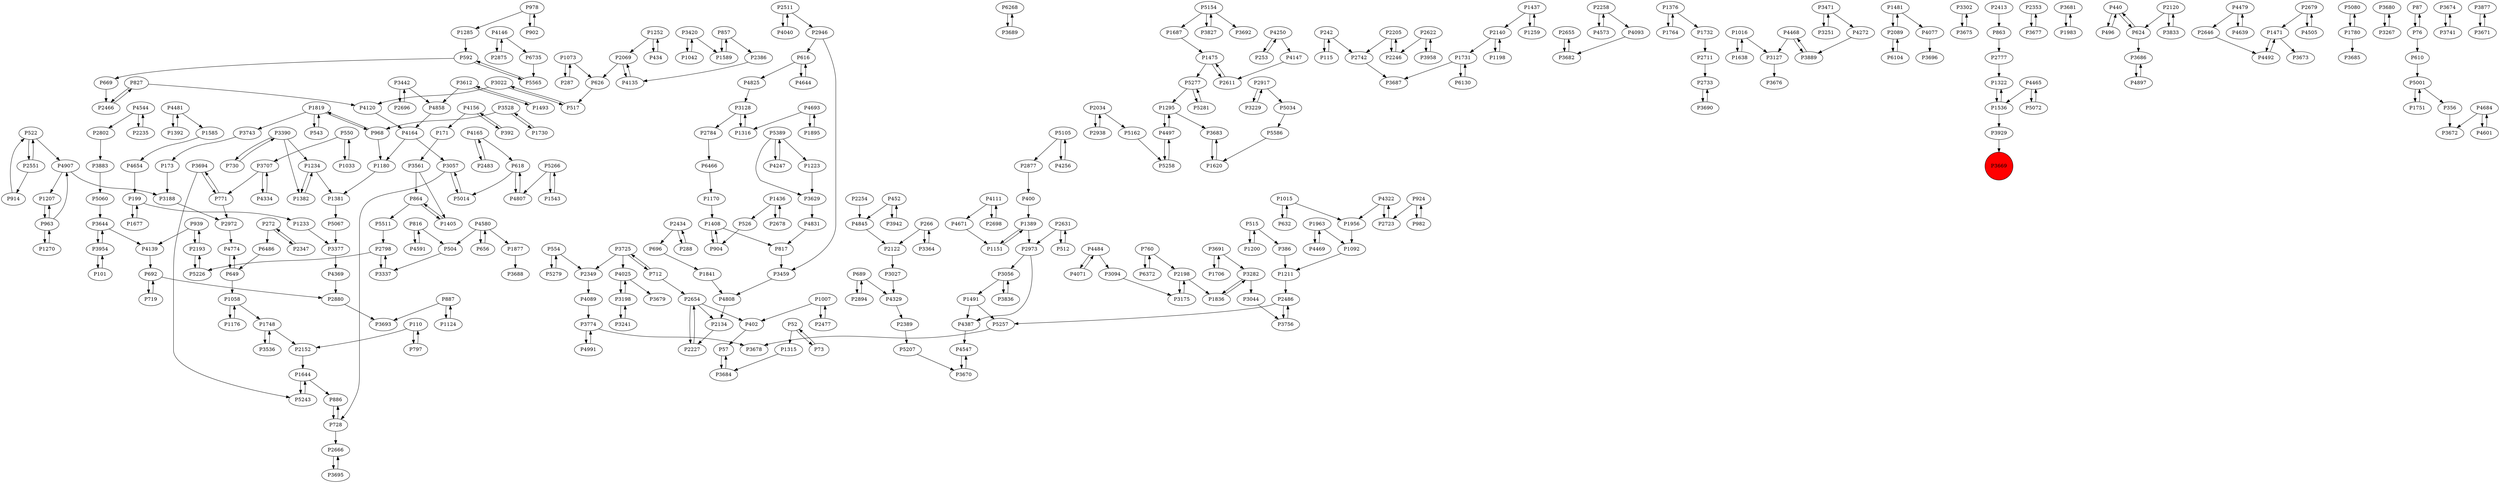 digraph {
	P1748 -> P2152
	P1211 -> P2486
	P6268 -> P3689
	P5207 -> P3670
	P1315 -> P3684
	P4387 -> P4547
	P816 -> P4591
	P760 -> P2198
	P1687 -> P1475
	P2802 -> P3883
	P2696 -> P3442
	P1392 -> P4481
	P1007 -> P2477
	P1491 -> P4387
	P1731 -> P3687
	P4654 -> P199
	P3282 -> P3044
	P504 -> P3337
	P3707 -> P771
	P554 -> P5279
	P1223 -> P3629
	P939 -> P2193
	P242 -> P2742
	P816 -> P504
	P1007 -> P402
	P3442 -> P2696
	P5034 -> P5586
	P2655 -> P3682
	P3691 -> P3282
	P616 -> P4644
	P1376 -> P1764
	P3282 -> P1836
	P618 -> P5014
	P1491 -> P5257
	P1016 -> P3127
	P1252 -> P434
	P242 -> P115
	P515 -> P386
	P3188 -> P2972
	P2654 -> P2134
	P2152 -> P1644
	P3954 -> P101
	P1638 -> P1016
	P592 -> P5565
	P1481 -> P2089
	P6372 -> P760
	P1234 -> P1381
	P3670 -> P4547
	P3198 -> P4025
	P4825 -> P3128
	P2134 -> P2227
	P52 -> P1315
	P4077 -> P3696
	P5154 -> P1687
	P4544 -> P2802
	P2254 -> P4845
	P2477 -> P1007
	P3302 -> P3675
	P1322 -> P1536
	P253 -> P4250
	P3883 -> P5060
	P1092 -> P1211
	P2353 -> P3677
	P2894 -> P689
	P1731 -> P6130
	P1389 -> P1151
	P2227 -> P2654
	P3056 -> P1491
	P1475 -> P5277
	P3681 -> P1983
	P1200 -> P515
	P626 -> P517
	P4991 -> P3774
	P199 -> P1677
	P1234 -> P1382
	P199 -> P1233
	P1877 -> P3688
	P712 -> P2654
	P2666 -> P3695
	P827 -> P2466
	P440 -> P496
	P3022 -> P4120
	P689 -> P4329
	P1963 -> P4469
	P3022 -> P517
	P1437 -> P2140
	P4573 -> P2258
	P2089 -> P1481
	P1471 -> P3673
	P827 -> P4120
	P696 -> P1841
	P5060 -> P3644
	P3725 -> P2349
	P5266 -> P1543
	P5080 -> P1780
	P1493 -> P3612
	P728 -> P2666
	P982 -> P924
	P618 -> P4807
	P4845 -> P2122
	P3774 -> P4991
	P1706 -> P3691
	P3677 -> P2353
	P2120 -> P624
	P4256 -> P5105
	P2198 -> P1836
	P5243 -> P1644
	P1295 -> P4497
	P3691 -> P1706
	P4120 -> P4164
	P3644 -> P3954
	P2631 -> P2973
	P1198 -> P2140
	P1073 -> P287
	P5162 -> P5258
	P1956 -> P1092
	P5258 -> P4497
	P3958 -> P2622
	P3942 -> P452
	P2511 -> P4040
	P863 -> P2777
	P1780 -> P3685
	P3682 -> P2655
	P689 -> P2894
	P3094 -> P3175
	P857 -> P2386
	P728 -> P886
	P4465 -> P1536
	P3056 -> P3836
	P592 -> P669
	P1644 -> P5243
	P1058 -> P1748
	P914 -> P522
	P2946 -> P3459
	P4547 -> P3670
	P1764 -> P1376
	P2486 -> P5257
	P4468 -> P3127
	P4484 -> P4071
	P3337 -> P2798
	P1259 -> P1437
	P4693 -> P1316
	P272 -> P6486
	P4644 -> P616
	P101 -> P3954
	P4544 -> P2235
	P2917 -> P3229
	P4147 -> P2611
	P2631 -> P512
	P2973 -> P4387
	P52 -> P73
	P3127 -> P3676
	P857 -> P1589
	P1836 -> P3282
	P2798 -> P3337
	P3889 -> P4468
	P2880 -> P3693
	P1963 -> P1092
	P4139 -> P692
	P5072 -> P4465
	P4492 -> P1471
	P1316 -> P3128
	P550 -> P3707
	P3251 -> P3471
	P5511 -> P2798
	P4497 -> P1295
	P1381 -> P5067
	P3175 -> P2198
	P1481 -> P4077
	P2486 -> P3756
	P2205 -> P2246
	P2551 -> P522
	P5067 -> P3377
	P3420 -> P1042
	P1644 -> P886
	P6104 -> P2089
	P5586 -> P1620
	P3528 -> P1730
	P2122 -> P3027
	P649 -> P1058
	P2917 -> P5034
	P1436 -> P526
	P649 -> P4774
	P3680 -> P3267
	P4831 -> P817
	P4693 -> P1895
	P2733 -> P3690
	P3836 -> P3056
	P2069 -> P626
	P4093 -> P3682
	P4164 -> P3057
	P2946 -> P616
	P902 -> P978
	P1382 -> P1234
	P87 -> P76
	P924 -> P982
	P2622 -> P2246
	P6735 -> P5565
	P1405 -> P864
	P522 -> P4907
	P669 -> P2466
	P515 -> P1200
	P288 -> P2434
	P712 -> P3725
	P2140 -> P1198
	P2622 -> P3958
	P4591 -> P816
	P5281 -> P5277
	P554 -> P2349
	P1252 -> P2069
	P3536 -> P1748
	P440 -> P624
	P4601 -> P4684
	P2089 -> P6104
	P771 -> P2972
	P3044 -> P3756
	P5105 -> P2877
	P171 -> P3561
	P4089 -> P3774
	P730 -> P3390
	P4858 -> P4164
	P963 -> P4907
	P5105 -> P4256
	P797 -> P110
	P3612 -> P1493
	P57 -> P3684
	P2611 -> P1475
	P5389 -> P1223
	P1589 -> P857
	P3612 -> P4858
	P771 -> P3694
	P392 -> P4156
	P624 -> P440
	P2246 -> P2205
	P924 -> P2723
	P1819 -> P3743
	P2483 -> P4165
	P2389 -> P5207
	P3684 -> P57
	P5154 -> P3827
	P1536 -> P3929
	P2120 -> P3833
	P6486 -> P649
	P1819 -> P968
	P610 -> P5001
	P3674 -> P3741
	P1207 -> P963
	P1895 -> P4693
	P512 -> P2631
	P1751 -> P5001
	P2654 -> P2227
	P2877 -> P400
	P550 -> P1033
	P3954 -> P3644
	P4165 -> P2483
	P266 -> P3364
	P2646 -> P4492
	P5277 -> P1295
	P1677 -> P199
	P3833 -> P2120
	P452 -> P4845
	P4040 -> P2511
	P3690 -> P2733
	P3471 -> P4272
	P3390 -> P730
	P1058 -> P1176
	P543 -> P1819
	P1042 -> P3420
	P3725 -> P4025
	P5257 -> P3678
	P3683 -> P1620
	P1180 -> P1381
	P963 -> P1207
	P2511 -> P2946
	P4774 -> P649
	P356 -> P3672
	P4684 -> P3672
	P1620 -> P3683
	P3694 -> P5243
	P2034 -> P2938
	P400 -> P1389
	P4164 -> P1180
	P1437 -> P1259
	P4479 -> P2646
	P1295 -> P3683
	P4334 -> P3707
	P386 -> P1211
	P2434 -> P696
	P1015 -> P1956
	P1748 -> P3536
	P2386 -> P4135
	P434 -> P1252
	P3877 -> P3671
	P2551 -> P914
	P817 -> P3459
	P1983 -> P3681
	P110 -> P2152
	P5279 -> P554
	P4580 -> P1877
	P1015 -> P632
	P2973 -> P3056
	P4247 -> P5389
	P2258 -> P4093
	P1170 -> P1408
	P5226 -> P2193
	P496 -> P440
	P2938 -> P2034
	P2193 -> P939
	P3725 -> P712
	P1543 -> P5266
	P3128 -> P1316
	P4580 -> P656
	P76 -> P87
	P1780 -> P5080
	P6466 -> P1170
	P2413 -> P863
	P1176 -> P1058
	P968 -> P1180
	P402 -> P57
	P3420 -> P1589
	P2742 -> P3687
	P4111 -> P2698
	P4146 -> P2875
	P2777 -> P1322
	P4484 -> P3094
	P3442 -> P4858
	P1408 -> P904
	P3528 -> P968
	P2711 -> P2733
	P2349 -> P4089
	P5154 -> P3692
	P2198 -> P3175
	P2034 -> P5162
	P616 -> P4825
	P2698 -> P4111
	P4580 -> P504
	P526 -> P904
	P4684 -> P4601
	P1536 -> P1322
	P5266 -> P4807
	P2798 -> P5226
	P978 -> P902
	P4165 -> P618
	P3743 -> P173
	P978 -> P1285
	P2205 -> P2742
	P4250 -> P4147
	P3675 -> P3302
	P3198 -> P3241
	P4071 -> P4484
	P1475 -> P2611
	P2466 -> P827
	P1033 -> P550
	P3459 -> P4808
	P1436 -> P2678
	P3707 -> P4334
	P3471 -> P3251
	P887 -> P3693
	P864 -> P5511
	P624 -> P3686
	P452 -> P3942
	P4025 -> P3198
	P4465 -> P5072
	P864 -> P1405
	P4322 -> P2723
	P3741 -> P3674
	P939 -> P4139
	P692 -> P719
	P656 -> P4580
	P4272 -> P3889
	P760 -> P6372
	P4907 -> P1207
	P1285 -> P592
	P4156 -> P392
	P76 -> P610
	P4897 -> P3686
	P4468 -> P3889
	P1841 -> P4808
	P3827 -> P5154
	P3694 -> P771
	P3561 -> P1405
	P3057 -> P5014
	P4322 -> P1956
	P3756 -> P2486
	P5565 -> P592
	P1408 -> P817
	P2972 -> P4774
	P287 -> P1073
	P692 -> P2880
	P1016 -> P1638
	P1585 -> P4654
	P2679 -> P1471
	P3644 -> P4139
	P4808 -> P2134
	P110 -> P797
	P5389 -> P4247
	P1376 -> P1732
	P1732 -> P2711
	P1233 -> P3377
	P2723 -> P4322
	P266 -> P2122
	P5389 -> P3629
	P5014 -> P3057
	P3561 -> P864
	P5001 -> P1751
	P963 -> P1270
	P3377 -> P4369
	P1270 -> P963
	P4671 -> P1151
	P5277 -> P5281
	P6130 -> P1731
	P3057 -> P728
	P4907 -> P3188
	P4505 -> P2679
	P2678 -> P1436
	P3689 -> P6268
	P4481 -> P1392
	P1151 -> P1389
	P1819 -> P543
	P173 -> P3188
	P73 -> P52
	P2679 -> P4505
	P2193 -> P5226
	P2784 -> P6466
	P887 -> P1124
	P3128 -> P2784
	P4111 -> P4671
	P2258 -> P4573
	P3629 -> P4831
	P968 -> P1819
	P3027 -> P4329
	P3229 -> P2917
	P4135 -> P2069
	P272 -> P2347
	P4250 -> P253
	P3686 -> P4897
	P2347 -> P272
	P4639 -> P4479
	P886 -> P728
	P1471 -> P4492
	P3390 -> P1234
	P3267 -> P3680
	P5001 -> P356
	P719 -> P692
	P4479 -> P4639
	P4807 -> P618
	P2434 -> P288
	P3774 -> P3678
	P904 -> P1408
	P115 -> P242
	P4369 -> P2880
	P3929 -> P3669
	P2654 -> P402
	P4481 -> P1585
	P2235 -> P4544
	P3695 -> P2666
	P4025 -> P3679
	P3671 -> P3877
	P3241 -> P3198
	P4497 -> P5258
	P517 -> P3022
	P4156 -> P171
	P2140 -> P1731
	P3390 -> P1382
	P1389 -> P2973
	P3364 -> P266
	P522 -> P2551
	P2069 -> P4135
	P2875 -> P4146
	P1124 -> P887
	P1730 -> P3528
	P4469 -> P1963
	P4146 -> P6735
	P4329 -> P2389
	P1073 -> P626
	P632 -> P1015
	P3669 [shape=circle]
	P3669 [style=filled]
	P3669 [fillcolor=red]
}